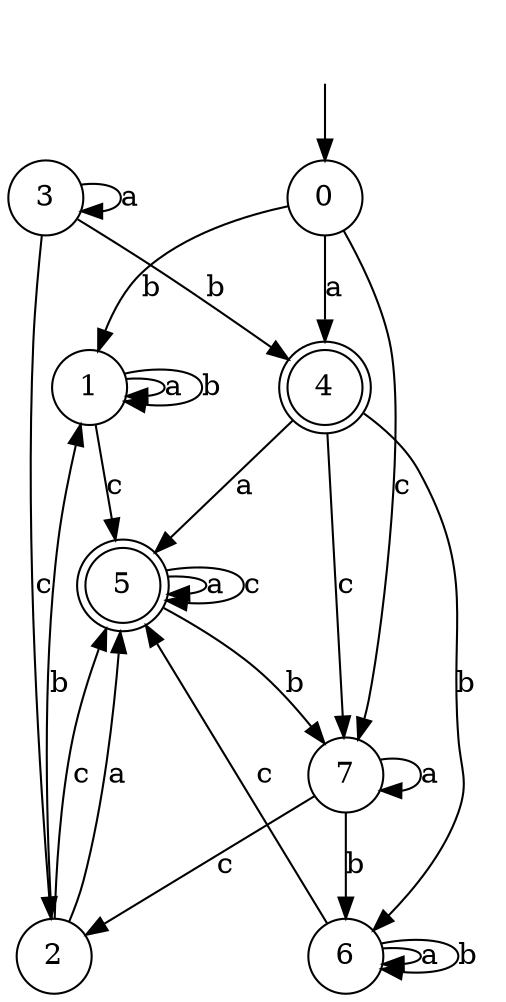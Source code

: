 digraph g {
__start [label=""shape=none]
	0[shape="circle" label="0"]
	1[shape="circle" label="1"]
	2[shape="circle" label="2"]
	3[shape="circle" label="3"]
	4[shape="doublecircle" label="4"]
	5[shape="doublecircle" label="5"]
	6[shape="circle" label="6"]
	7[shape="circle" label="7"]
__start -> 0
	0->4 [label="a"]
	0->1 [label="b"]
	0->7 [label="c"]
	1->1 [label="a"]
	1->1 [label="b"]
	1->5 [label="c"]
	2->5 [label="a"]
	2->1 [label="b"]
	2->5 [label="c"]
	3->3 [label="a"]
	3->4 [label="b"]
	3->2 [label="c"]
	4->5 [label="a"]
	4->6 [label="b"]
	4->7 [label="c"]
	5->5 [label="a"]
	5->7 [label="b"]
	5->5 [label="c"]
	6->6 [label="a"]
	6->6 [label="b"]
	6->5 [label="c"]
	7->7 [label="a"]
	7->6 [label="b"]
	7->2 [label="c"]
}